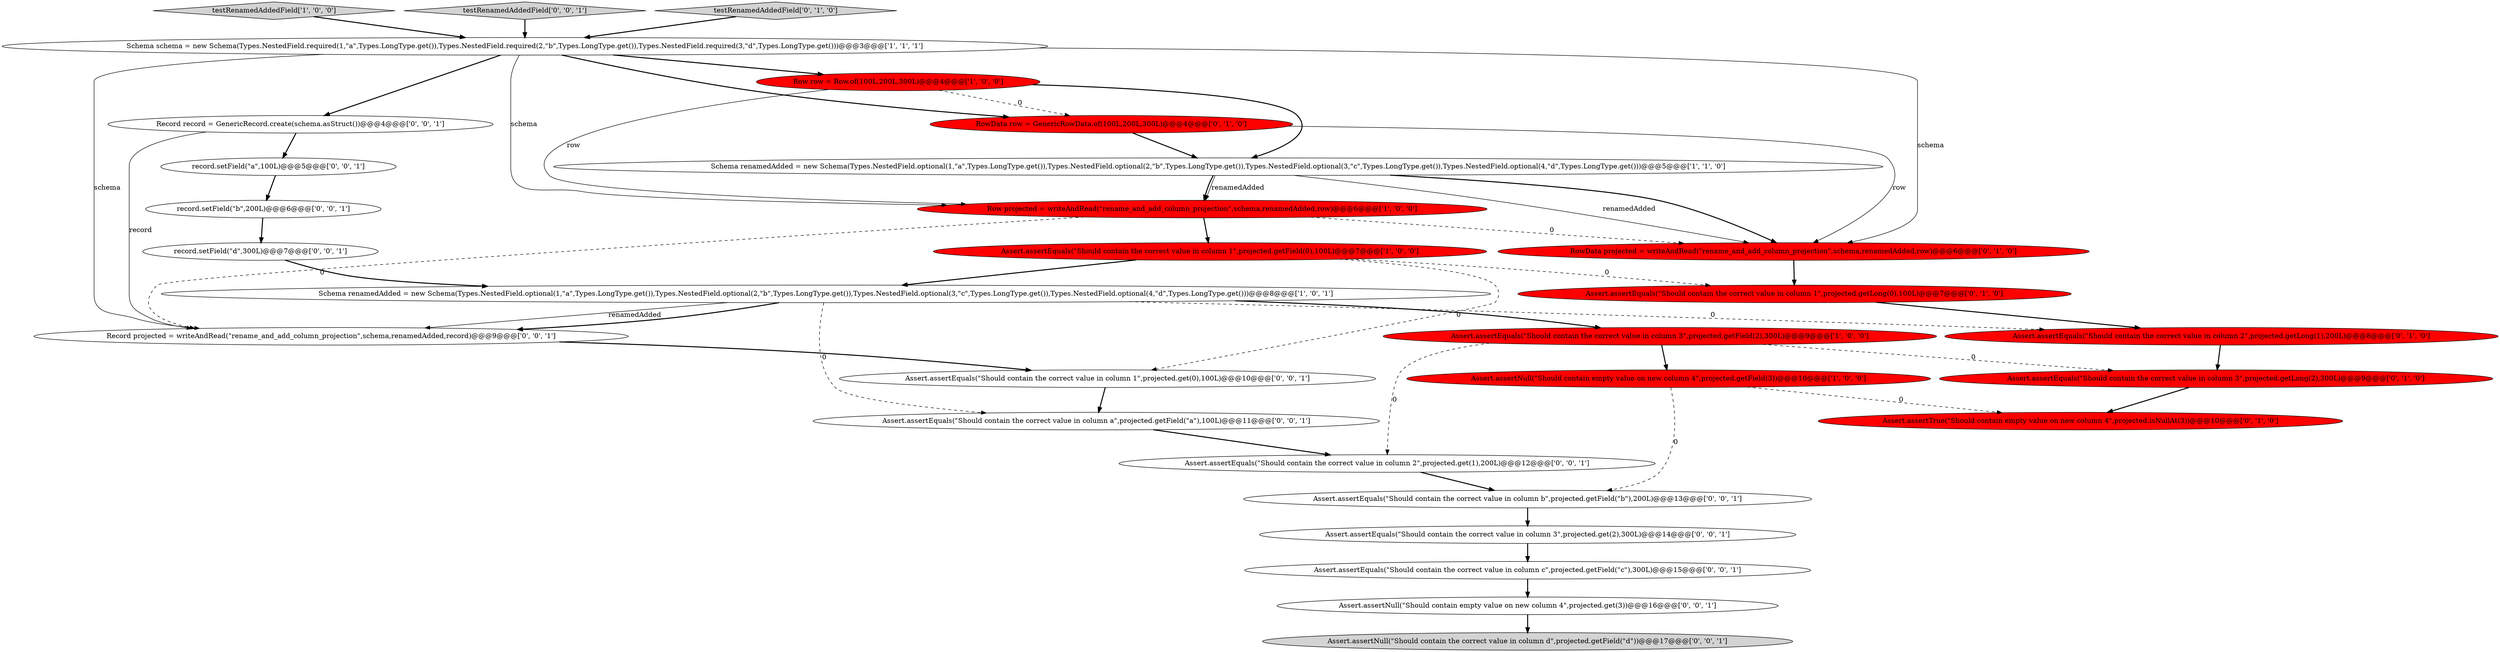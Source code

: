 digraph {
3 [style = filled, label = "Assert.assertEquals(\"Should contain the correct value in column 3\",projected.getField(2),300L)@@@9@@@['1', '0', '0']", fillcolor = red, shape = ellipse image = "AAA1AAABBB1BBB"];
29 [style = filled, label = "Assert.assertEquals(\"Should contain the correct value in column 2\",projected.get(1),200L)@@@12@@@['0', '0', '1']", fillcolor = white, shape = ellipse image = "AAA0AAABBB3BBB"];
15 [style = filled, label = "Assert.assertEquals(\"Should contain the correct value in column 3\",projected.getLong(2),300L)@@@9@@@['0', '1', '0']", fillcolor = red, shape = ellipse image = "AAA1AAABBB2BBB"];
18 [style = filled, label = "Assert.assertNull(\"Should contain the correct value in column d\",projected.getField(\"d\"))@@@17@@@['0', '0', '1']", fillcolor = lightgray, shape = ellipse image = "AAA0AAABBB3BBB"];
22 [style = filled, label = "Record record = GenericRecord.create(schema.asStruct())@@@4@@@['0', '0', '1']", fillcolor = white, shape = ellipse image = "AAA0AAABBB3BBB"];
20 [style = filled, label = "Assert.assertEquals(\"Should contain the correct value in column b\",projected.getField(\"b\"),200L)@@@13@@@['0', '0', '1']", fillcolor = white, shape = ellipse image = "AAA0AAABBB3BBB"];
2 [style = filled, label = "Schema schema = new Schema(Types.NestedField.required(1,\"a\",Types.LongType.get()),Types.NestedField.required(2,\"b\",Types.LongType.get()),Types.NestedField.required(3,\"d\",Types.LongType.get()))@@@3@@@['1', '1', '1']", fillcolor = white, shape = ellipse image = "AAA0AAABBB1BBB"];
5 [style = filled, label = "Schema renamedAdded = new Schema(Types.NestedField.optional(1,\"a\",Types.LongType.get()),Types.NestedField.optional(2,\"b\",Types.LongType.get()),Types.NestedField.optional(3,\"c\",Types.LongType.get()),Types.NestedField.optional(4,\"d\",Types.LongType.get()))@@@8@@@['1', '0', '1']", fillcolor = white, shape = ellipse image = "AAA0AAABBB1BBB"];
8 [style = filled, label = "Schema renamedAdded = new Schema(Types.NestedField.optional(1,\"a\",Types.LongType.get()),Types.NestedField.optional(2,\"b\",Types.LongType.get()),Types.NestedField.optional(3,\"c\",Types.LongType.get()),Types.NestedField.optional(4,\"d\",Types.LongType.get()))@@@5@@@['1', '1', '0']", fillcolor = white, shape = ellipse image = "AAA0AAABBB1BBB"];
14 [style = filled, label = "Assert.assertEquals(\"Should contain the correct value in column 2\",projected.getLong(1),200L)@@@8@@@['0', '1', '0']", fillcolor = red, shape = ellipse image = "AAA1AAABBB2BBB"];
4 [style = filled, label = "Row row = Row.of(100L,200L,300L)@@@4@@@['1', '0', '0']", fillcolor = red, shape = ellipse image = "AAA1AAABBB1BBB"];
27 [style = filled, label = "Assert.assertEquals(\"Should contain the correct value in column a\",projected.getField(\"a\"),100L)@@@11@@@['0', '0', '1']", fillcolor = white, shape = ellipse image = "AAA0AAABBB3BBB"];
11 [style = filled, label = "RowData projected = writeAndRead(\"rename_and_add_column_projection\",schema,renamedAdded,row)@@@6@@@['0', '1', '0']", fillcolor = red, shape = ellipse image = "AAA1AAABBB2BBB"];
17 [style = filled, label = "record.setField(\"d\",300L)@@@7@@@['0', '0', '1']", fillcolor = white, shape = ellipse image = "AAA0AAABBB3BBB"];
10 [style = filled, label = "Assert.assertTrue(\"Should contain empty value on new column 4\",projected.isNullAt(3))@@@10@@@['0', '1', '0']", fillcolor = red, shape = ellipse image = "AAA1AAABBB2BBB"];
28 [style = filled, label = "Record projected = writeAndRead(\"rename_and_add_column_projection\",schema,renamedAdded,record)@@@9@@@['0', '0', '1']", fillcolor = white, shape = ellipse image = "AAA0AAABBB3BBB"];
0 [style = filled, label = "Assert.assertNull(\"Should contain empty value on new column 4\",projected.getField(3))@@@10@@@['1', '0', '0']", fillcolor = red, shape = ellipse image = "AAA1AAABBB1BBB"];
24 [style = filled, label = "record.setField(\"a\",100L)@@@5@@@['0', '0', '1']", fillcolor = white, shape = ellipse image = "AAA0AAABBB3BBB"];
6 [style = filled, label = "Row projected = writeAndRead(\"rename_and_add_column_projection\",schema,renamedAdded,row)@@@6@@@['1', '0', '0']", fillcolor = red, shape = ellipse image = "AAA1AAABBB1BBB"];
1 [style = filled, label = "testRenamedAddedField['1', '0', '0']", fillcolor = lightgray, shape = diamond image = "AAA0AAABBB1BBB"];
19 [style = filled, label = "testRenamedAddedField['0', '0', '1']", fillcolor = lightgray, shape = diamond image = "AAA0AAABBB3BBB"];
23 [style = filled, label = "Assert.assertEquals(\"Should contain the correct value in column 1\",projected.get(0),100L)@@@10@@@['0', '0', '1']", fillcolor = white, shape = ellipse image = "AAA0AAABBB3BBB"];
21 [style = filled, label = "Assert.assertNull(\"Should contain empty value on new column 4\",projected.get(3))@@@16@@@['0', '0', '1']", fillcolor = white, shape = ellipse image = "AAA0AAABBB3BBB"];
25 [style = filled, label = "Assert.assertEquals(\"Should contain the correct value in column c\",projected.getField(\"c\"),300L)@@@15@@@['0', '0', '1']", fillcolor = white, shape = ellipse image = "AAA0AAABBB3BBB"];
26 [style = filled, label = "Assert.assertEquals(\"Should contain the correct value in column 3\",projected.get(2),300L)@@@14@@@['0', '0', '1']", fillcolor = white, shape = ellipse image = "AAA0AAABBB3BBB"];
16 [style = filled, label = "record.setField(\"b\",200L)@@@6@@@['0', '0', '1']", fillcolor = white, shape = ellipse image = "AAA0AAABBB3BBB"];
7 [style = filled, label = "Assert.assertEquals(\"Should contain the correct value in column 1\",projected.getField(0),100L)@@@7@@@['1', '0', '0']", fillcolor = red, shape = ellipse image = "AAA1AAABBB1BBB"];
13 [style = filled, label = "RowData row = GenericRowData.of(100L,200L,300L)@@@4@@@['0', '1', '0']", fillcolor = red, shape = ellipse image = "AAA1AAABBB2BBB"];
12 [style = filled, label = "testRenamedAddedField['0', '1', '0']", fillcolor = lightgray, shape = diamond image = "AAA0AAABBB2BBB"];
9 [style = filled, label = "Assert.assertEquals(\"Should contain the correct value in column 1\",projected.getLong(0),100L)@@@7@@@['0', '1', '0']", fillcolor = red, shape = ellipse image = "AAA1AAABBB2BBB"];
3->29 [style = dashed, label="0"];
5->3 [style = bold, label=""];
22->28 [style = solid, label="record"];
17->5 [style = bold, label=""];
15->10 [style = bold, label=""];
5->14 [style = dashed, label="0"];
7->23 [style = dashed, label="0"];
23->27 [style = bold, label=""];
5->28 [style = solid, label="renamedAdded"];
20->26 [style = bold, label=""];
26->25 [style = bold, label=""];
13->11 [style = solid, label="row"];
6->11 [style = dashed, label="0"];
8->6 [style = bold, label=""];
19->2 [style = bold, label=""];
16->17 [style = bold, label=""];
8->11 [style = solid, label="renamedAdded"];
2->28 [style = solid, label="schema"];
5->28 [style = bold, label=""];
11->9 [style = bold, label=""];
0->20 [style = dashed, label="0"];
2->4 [style = bold, label=""];
2->6 [style = solid, label="schema"];
21->18 [style = bold, label=""];
0->10 [style = dashed, label="0"];
3->0 [style = bold, label=""];
2->13 [style = bold, label=""];
24->16 [style = bold, label=""];
6->28 [style = dashed, label="0"];
29->20 [style = bold, label=""];
12->2 [style = bold, label=""];
7->5 [style = bold, label=""];
5->27 [style = dashed, label="0"];
28->23 [style = bold, label=""];
7->9 [style = dashed, label="0"];
8->6 [style = solid, label="renamedAdded"];
9->14 [style = bold, label=""];
3->15 [style = dashed, label="0"];
4->8 [style = bold, label=""];
14->15 [style = bold, label=""];
1->2 [style = bold, label=""];
22->24 [style = bold, label=""];
27->29 [style = bold, label=""];
13->8 [style = bold, label=""];
6->7 [style = bold, label=""];
2->22 [style = bold, label=""];
4->13 [style = dashed, label="0"];
8->11 [style = bold, label=""];
4->6 [style = solid, label="row"];
25->21 [style = bold, label=""];
2->11 [style = solid, label="schema"];
}
